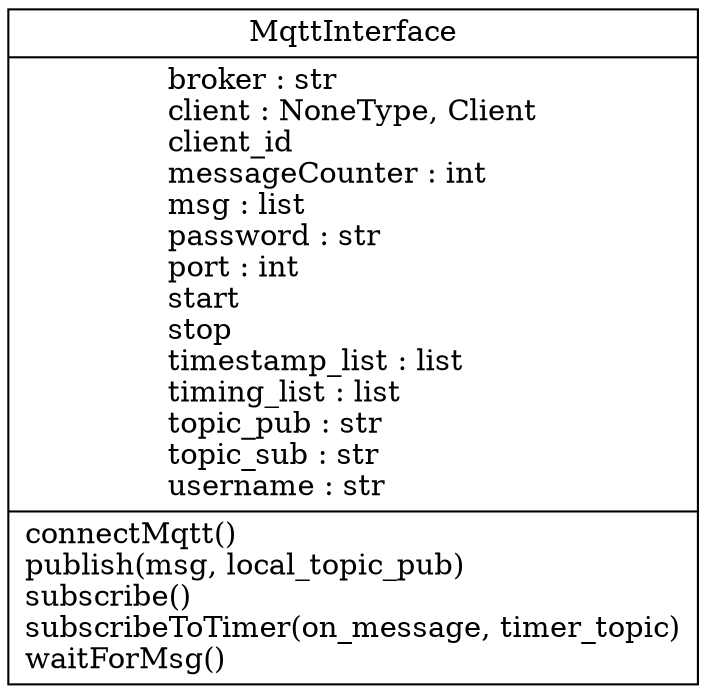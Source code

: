 digraph "classes" {
rankdir=BT
charset="utf-8"
"digifloat.libs.mqttInterface.MqttInterface" [color="black", fontcolor="black", label=<{MqttInterface|broker : str<br ALIGN="LEFT"/>client : NoneType, Client<br ALIGN="LEFT"/>client_id<br ALIGN="LEFT"/>messageCounter : int<br ALIGN="LEFT"/>msg : list<br ALIGN="LEFT"/>password : str<br ALIGN="LEFT"/>port : int<br ALIGN="LEFT"/>start<br ALIGN="LEFT"/>stop<br ALIGN="LEFT"/>timestamp_list : list<br ALIGN="LEFT"/>timing_list : list<br ALIGN="LEFT"/>topic_pub : str<br ALIGN="LEFT"/>topic_sub : str<br ALIGN="LEFT"/>username : str<br ALIGN="LEFT"/>|connectMqtt()<br ALIGN="LEFT"/>publish(msg, local_topic_pub)<br ALIGN="LEFT"/>subscribe()<br ALIGN="LEFT"/>subscribeToTimer(on_message, timer_topic)<br ALIGN="LEFT"/>waitForMsg()<br ALIGN="LEFT"/>}>, shape="record", style="solid"];
}
